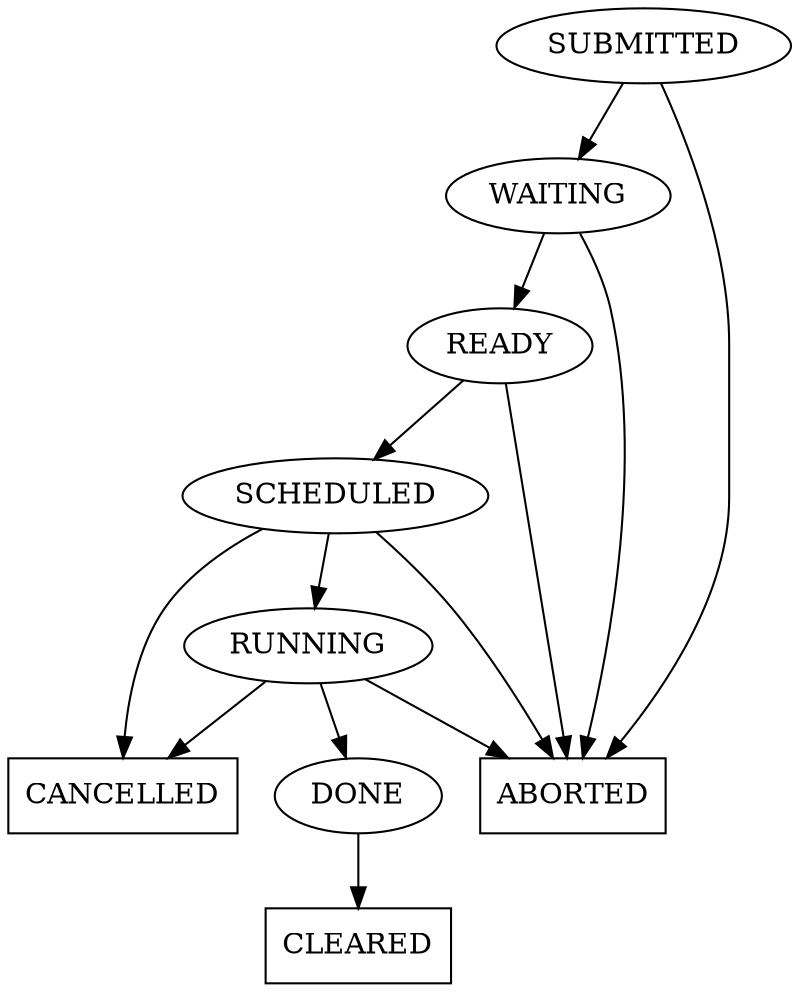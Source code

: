 digraph glite_job_states {
    // Possible job states
    SUBMITTED  [shape="ellipse"]; // The job has been submitted by the user but not yet processed by the Network Server
    WAITING    [shape="ellipse"]; // The job has been accepted by the Network Server but not yet processed by the Workload Manager
    READY      [shape="ellipse"]; // The job has been assigned to a Computing Element but not yet transferred to it
    SCHEDULED  [shape="ellipse"]; // The job is waiting in the Computing Element's queue
    RUNNING    [shape="ellipse"]; // The job is running
    DONE       [shape="ellipse"]; // The job has finished
    ABORTED    [shape="box"];     // The job has been aborted by the WMS (e.g. because it was too long, or the proxy certificated expired, etc.)
    CANCELLED  [shape="box"];     // The job has been cancelled by the user
    CLEARED    [shape="box"];     // The Output Sandbox has been transferred to the User Interface
    
    // Expected flow
    SUBMITTED -> WAITING    [style="solid"];
    WAITING   -> READY      [style="solid"];
    READY     -> SCHEDULED  [style="solid"];
    SCHEDULED -> RUNNING    [style="solid"];
    RUNNING   -> DONE       [style="solid"];
    DONE      -> CLEARED    [style="solid"];
    
    // Job is aborted
    SUBMITTED -> ABORTED    [style="solid"];
    WAITING   -> ABORTED    [style="solid"];
    READY     -> ABORTED    [style="solid"];
    SCHEDULED -> ABORTED    [style="solid"];
    RUNNING   -> ABORTED    [style="solid"];
    
    // Job is cancelled
    SCHEDULED -> CANCELLED  [style="solid"];
    RUNNING   -> CANCELLED  [style="solid"];
}
